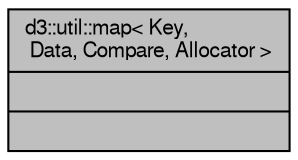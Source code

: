 digraph "d3::util::map&lt; Key, Data, Compare, Allocator &gt;"
{
  edge [fontname="FreeSans",fontsize="10",labelfontname="FreeSans",labelfontsize="10"];
  node [fontname="FreeSans",fontsize="10",shape=record];
  Node1 [label="{d3::util::map\< Key,\l Data, Compare, Allocator \>\n||}",height=0.2,width=0.4,color="black", fillcolor="grey75", style="filled" fontcolor="black"];
}
